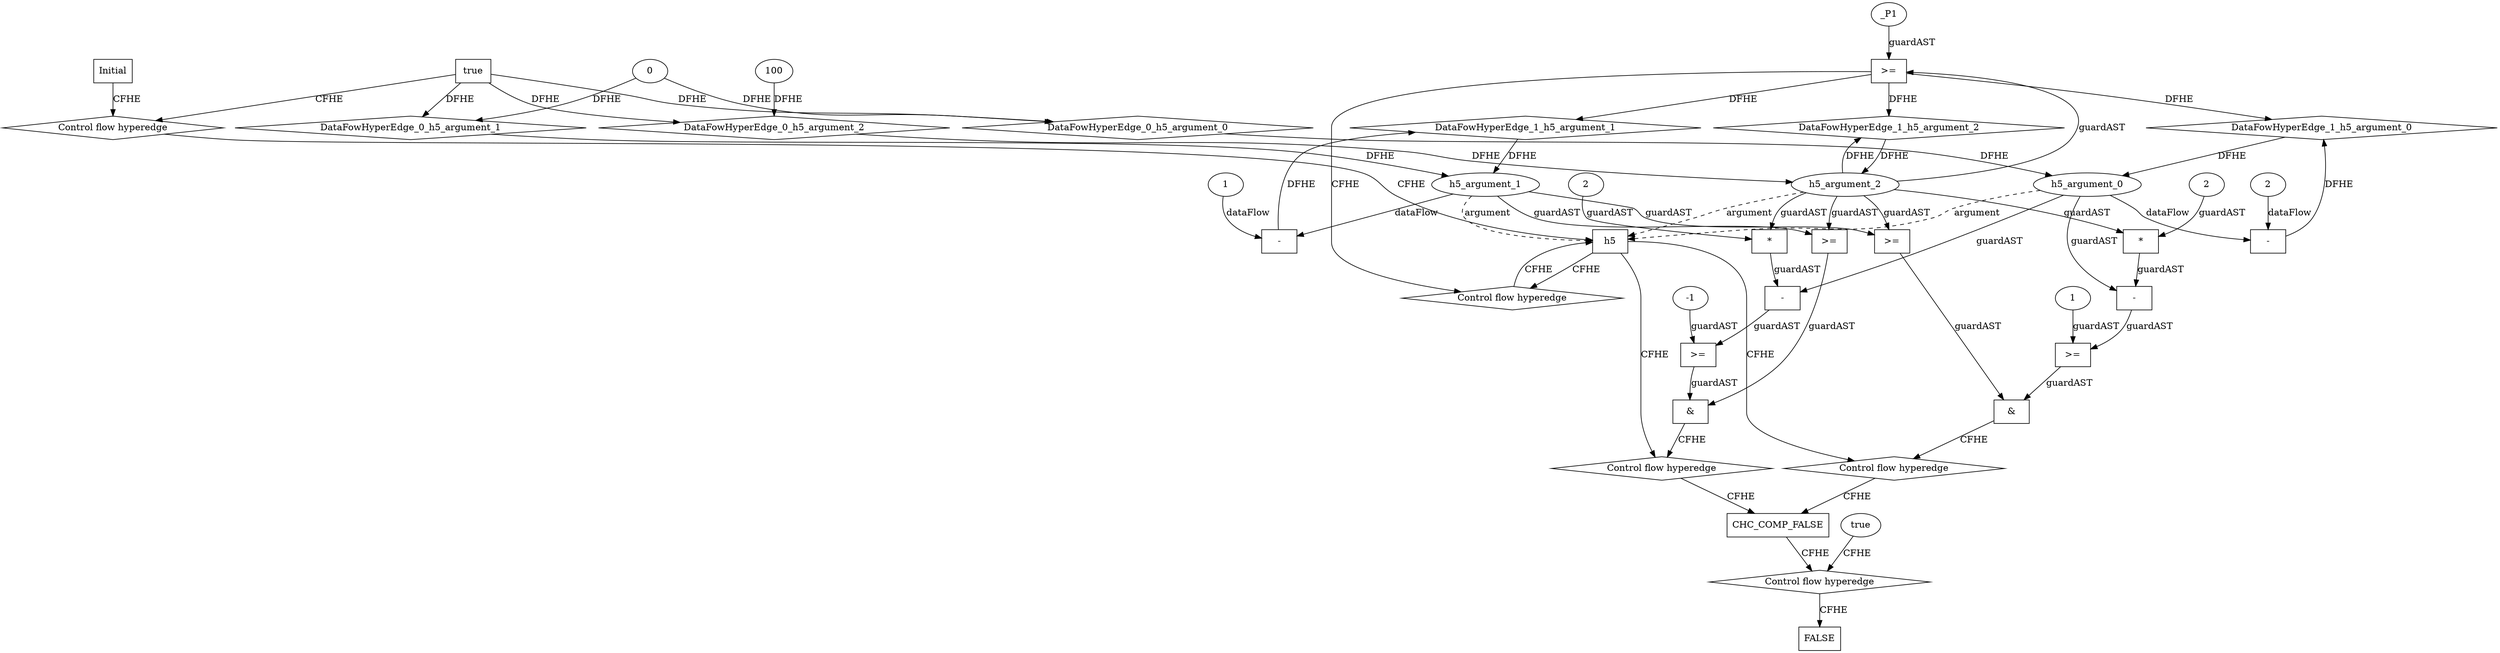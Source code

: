digraph dag {
"CHC_COMP_FALSE" [label="CHC_COMP_FALSE" nodeName="CHC_COMP_FALSE" class=CONTROL  shape="rect"];
"h5" [label="h5" nodeName="h5" class=CONTROL  shape="rect"];
FALSE [label="FALSE" nodeName=FALSE class=CONTROL  shape="rect"];
Initial [label="Initial" nodeName=Initial class=CONTROL  shape="rect"];
ControlFowHyperEdge_0 [label="Control flow hyperedge" nodeName=ControlFowHyperEdge_0 class=controlFlowHyperEdge shape="diamond"];
"Initial" -> ControlFowHyperEdge_0 [label="CFHE"]
ControlFowHyperEdge_0 -> "h5" [label="CFHE"]
ControlFowHyperEdge_1 [label="Control flow hyperedge" nodeName=ControlFowHyperEdge_1 class=controlFlowHyperEdge shape="diamond"];
"h5" -> ControlFowHyperEdge_1 [label="CFHE"]
ControlFowHyperEdge_1 -> "h5" [label="CFHE"]
ControlFowHyperEdge_2 [label="Control flow hyperedge" nodeName=ControlFowHyperEdge_2 class=controlFlowHyperEdge shape="diamond"];
"h5" -> ControlFowHyperEdge_2 [label="CFHE"]
ControlFowHyperEdge_2 -> "CHC_COMP_FALSE" [label="CFHE"]
ControlFowHyperEdge_3 [label="Control flow hyperedge" nodeName=ControlFowHyperEdge_3 class=controlFlowHyperEdge shape="diamond"];
"h5" -> ControlFowHyperEdge_3 [label="CFHE"]
ControlFowHyperEdge_3 -> "CHC_COMP_FALSE" [label="CFHE"]
ControlFowHyperEdge_4 [label="Control flow hyperedge" nodeName=ControlFowHyperEdge_4 class=controlFlowHyperEdge shape="diamond"];
"CHC_COMP_FALSE" -> ControlFowHyperEdge_4 [label="CFHE"]
ControlFowHyperEdge_4 -> "FALSE" [label="CFHE"]
"h5_argument_0" [label="h5_argument_0" nodeName=argument0 class=argument  head="h5" shape="oval"];
"h5_argument_0" -> "h5"[label="argument" style="dashed"]
"h5_argument_1" [label="h5_argument_1" nodeName=argument1 class=argument  head="h5" shape="oval"];
"h5_argument_1" -> "h5"[label="argument" style="dashed"]
"h5_argument_2" [label="h5_argument_2" nodeName=argument2 class=argument  head="h5" shape="oval"];
"h5_argument_2" -> "h5"[label="argument" style="dashed"]

"true_0" [label="true" nodeName="true_0" class=true shape="rect"];
"true_0" -> "ControlFowHyperEdge_0" [label="CFHE"];
"xxxh5___Initial_0xxxdataFlow_0_node_0" [label="0" nodeName="xxxh5___Initial_0xxxdataFlow_0_node_0" class=IdealInt ];


"xxxh5___Initial_0xxxdataFlow2_node_0" [label="100" nodeName="xxxh5___Initial_0xxxdataFlow2_node_0" class=IdealInt ];

"xxxh5___h5_1xxxguard_0_node_0" [label=">=" nodeName="xxxh5___h5_1xxxguard_0_node_0" class=Operator  shape="rect"];
"xxxh5___h5_1xxxguard_0_node_2" [label="_P1" nodeName="xxxh5___h5_1xxxguard_0_node_2" class=symbolicConstant ];
"h5_argument_2" -> "xxxh5___h5_1xxxguard_0_node_0"[label="guardAST"]
"xxxh5___h5_1xxxguard_0_node_2" -> "xxxh5___h5_1xxxguard_0_node_0"[label="guardAST"]

"xxxh5___h5_1xxxguard_0_node_0" -> "ControlFowHyperEdge_1" [label="CFHE"];
"xxxh5___h5_1xxxdataFlow_0_node_0" [label="-" nodeName="xxxh5___h5_1xxxdataFlow_0_node_0" class= Operator shape="rect"];
"xxxh5___h5_1xxxdataFlow_0_node_2" [label="1" nodeName="xxxh5___h5_1xxxdataFlow_0_node_2" class=IdealInt ];
"h5_argument_1" -> "xxxh5___h5_1xxxdataFlow_0_node_0"[label="dataFlow"]
"xxxh5___h5_1xxxdataFlow_0_node_2" -> "xxxh5___h5_1xxxdataFlow_0_node_0"[label="dataFlow"]

"xxxh5___h5_1xxxdataFlow1_node_0" [label="-" nodeName="xxxh5___h5_1xxxdataFlow1_node_0" class= Operator shape="rect"];
"xxxh5___h5_1xxxdataFlow1_node_2" [label="2" nodeName="xxxh5___h5_1xxxdataFlow1_node_2" class=IdealInt ];
"h5_argument_0" -> "xxxh5___h5_1xxxdataFlow1_node_0"[label="dataFlow"]
"xxxh5___h5_1xxxdataFlow1_node_2" -> "xxxh5___h5_1xxxdataFlow1_node_0"[label="dataFlow"]

"xxxCHC_COMP_FALSE___h5_2xxx_and" [label="&" nodeName="xxxCHC_COMP_FALSE___h5_2xxx_and" class=Operator shape="rect"];
"xxxCHC_COMP_FALSE___h5_2xxxguard_0_node_0" [label=">=" nodeName="xxxCHC_COMP_FALSE___h5_2xxxguard_0_node_0" class=Operator  shape="rect"];
"xxxCHC_COMP_FALSE___h5_2xxxguard_0_node_1" [label="-1" nodeName="xxxCHC_COMP_FALSE___h5_2xxxguard_0_node_1" class=IdealInt ];
"xxxCHC_COMP_FALSE___h5_2xxxguard_0_node_2" [label="-" nodeName="xxxCHC_COMP_FALSE___h5_2xxxguard_0_node_2" class= Operator shape="rect"];
"xxxCHC_COMP_FALSE___h5_2xxxguard_0_node_4" [label="*" nodeName="xxxCHC_COMP_FALSE___h5_2xxxguard_0_node_4" class=Operator  shape="rect"];
"xxxCHC_COMP_FALSE___h5_2xxxguard_0_node_5" [label="2" nodeName="xxxCHC_COMP_FALSE___h5_2xxxguard_0_node_5" class=constant ];
"xxxCHC_COMP_FALSE___h5_2xxxguard_0_node_1" -> "xxxCHC_COMP_FALSE___h5_2xxxguard_0_node_0"[label="guardAST"]
"xxxCHC_COMP_FALSE___h5_2xxxguard_0_node_2" -> "xxxCHC_COMP_FALSE___h5_2xxxguard_0_node_0"[label="guardAST"]
"h5_argument_0" -> "xxxCHC_COMP_FALSE___h5_2xxxguard_0_node_2"[label="guardAST"]
"xxxCHC_COMP_FALSE___h5_2xxxguard_0_node_4" -> "xxxCHC_COMP_FALSE___h5_2xxxguard_0_node_2"[label="guardAST"]
"h5_argument_2" -> "xxxCHC_COMP_FALSE___h5_2xxxguard_0_node_4"[label="guardAST"]
"xxxCHC_COMP_FALSE___h5_2xxxguard_0_node_5" -> "xxxCHC_COMP_FALSE___h5_2xxxguard_0_node_4"[label="guardAST"]

"xxxCHC_COMP_FALSE___h5_2xxxguard_0_node_0" -> "xxxCHC_COMP_FALSE___h5_2xxx_and" [label="guardAST"];
"xxxCHC_COMP_FALSE___h5_2xxxguard1_node_0" [label=">=" nodeName="xxxCHC_COMP_FALSE___h5_2xxxguard1_node_0" class=Operator  shape="rect"];
"h5_argument_1" -> "xxxCHC_COMP_FALSE___h5_2xxxguard1_node_0"[label="guardAST"]
"h5_argument_2" -> "xxxCHC_COMP_FALSE___h5_2xxxguard1_node_0"[label="guardAST"]

"xxxCHC_COMP_FALSE___h5_2xxxguard1_node_0" -> "xxxCHC_COMP_FALSE___h5_2xxx_and" [label="guardAST"];
"xxxCHC_COMP_FALSE___h5_2xxx_and" -> "ControlFowHyperEdge_2" [label="CFHE"];
"xxxCHC_COMP_FALSE___h5_3xxx_and" [label="&" nodeName="xxxCHC_COMP_FALSE___h5_3xxx_and" class=Operator shape="rect"];
"xxxCHC_COMP_FALSE___h5_3xxxguard_0_node_0" [label=">=" nodeName="xxxCHC_COMP_FALSE___h5_3xxxguard_0_node_0" class=Operator  shape="rect"];
"xxxCHC_COMP_FALSE___h5_3xxxguard_0_node_1" [label="-" nodeName="xxxCHC_COMP_FALSE___h5_3xxxguard_0_node_1" class= Operator shape="rect"];
"xxxCHC_COMP_FALSE___h5_3xxxguard_0_node_3" [label="*" nodeName="xxxCHC_COMP_FALSE___h5_3xxxguard_0_node_3" class=Operator  shape="rect"];
"xxxCHC_COMP_FALSE___h5_3xxxguard_0_node_4" [label="2" nodeName="xxxCHC_COMP_FALSE___h5_3xxxguard_0_node_4" class=constant ];
"xxxCHC_COMP_FALSE___h5_3xxxguard_0_node_6" [label="1" nodeName="xxxCHC_COMP_FALSE___h5_3xxxguard_0_node_6" class=IdealInt ];
"xxxCHC_COMP_FALSE___h5_3xxxguard_0_node_1" -> "xxxCHC_COMP_FALSE___h5_3xxxguard_0_node_0"[label="guardAST"]
"xxxCHC_COMP_FALSE___h5_3xxxguard_0_node_6" -> "xxxCHC_COMP_FALSE___h5_3xxxguard_0_node_0"[label="guardAST"]
"h5_argument_0" -> "xxxCHC_COMP_FALSE___h5_3xxxguard_0_node_1"[label="guardAST"]
"xxxCHC_COMP_FALSE___h5_3xxxguard_0_node_3" -> "xxxCHC_COMP_FALSE___h5_3xxxguard_0_node_1"[label="guardAST"]
"h5_argument_2" -> "xxxCHC_COMP_FALSE___h5_3xxxguard_0_node_3"[label="guardAST"]
"xxxCHC_COMP_FALSE___h5_3xxxguard_0_node_4" -> "xxxCHC_COMP_FALSE___h5_3xxxguard_0_node_3"[label="guardAST"]

"xxxCHC_COMP_FALSE___h5_3xxxguard_0_node_0" -> "xxxCHC_COMP_FALSE___h5_3xxx_and" [label="guardAST"];
"xxxCHC_COMP_FALSE___h5_3xxxguard1_node_0" [label=">=" nodeName="xxxCHC_COMP_FALSE___h5_3xxxguard1_node_0" class=Operator  shape="rect"];
"h5_argument_1" -> "xxxCHC_COMP_FALSE___h5_3xxxguard1_node_0"[label="guardAST"]
"h5_argument_2" -> "xxxCHC_COMP_FALSE___h5_3xxxguard1_node_0"[label="guardAST"]

"xxxCHC_COMP_FALSE___h5_3xxxguard1_node_0" -> "xxxCHC_COMP_FALSE___h5_3xxx_and" [label="guardAST"];
"xxxCHC_COMP_FALSE___h5_3xxx_and" -> "ControlFowHyperEdge_3" [label="CFHE"];
"xxxFALSE___CHC_COMP_FALSE_4xxxguard_0_node_0" [label="true" nodeName="xxxFALSE___CHC_COMP_FALSE_4xxxguard_0_node_0" class=Constant ];

"xxxFALSE___CHC_COMP_FALSE_4xxxguard_0_node_0" -> "ControlFowHyperEdge_4" [label="CFHE"];
"h5_argument_2" -> "DataFowHyperEdge_1_h5_argument_2"[label="DFHE"]
"DataFowHyperEdge_1_h5_argument_2" [label="DataFowHyperEdge_1_h5_argument_2" nodeName="DataFowHyperEdge_1_h5_argument_2" class=DataFlowHyperedge shape="diamond"];
"DataFowHyperEdge_1_h5_argument_2" -> "h5_argument_2"[label="DFHE"]
"xxxh5___h5_1xxxguard_0_node_0" -> "DataFowHyperEdge_1_h5_argument_2"[label="DFHE"]
"DataFowHyperEdge_0_h5_argument_0" [label="DataFowHyperEdge_0_h5_argument_0" nodeName="DataFowHyperEdge_0_h5_argument_0" class=DataFlowHyperedge shape="diamond"];
"DataFowHyperEdge_0_h5_argument_0" -> "h5_argument_0"[label="DFHE"]
"true_0" -> "DataFowHyperEdge_0_h5_argument_0" [label="DFHE"];
"xxxh5___Initial_0xxxdataFlow_0_node_0" -> "DataFowHyperEdge_0_h5_argument_0" [label="DFHE"];
"DataFowHyperEdge_0_h5_argument_1" [label="DataFowHyperEdge_0_h5_argument_1" nodeName="DataFowHyperEdge_0_h5_argument_1" class=DataFlowHyperedge shape="diamond"];
"DataFowHyperEdge_0_h5_argument_1" -> "h5_argument_1"[label="DFHE"]
"true_0" -> "DataFowHyperEdge_0_h5_argument_1" [label="DFHE"];
"xxxh5___Initial_0xxxdataFlow_0_node_0" -> "DataFowHyperEdge_0_h5_argument_1" [label="DFHE"];
"DataFowHyperEdge_0_h5_argument_2" [label="DataFowHyperEdge_0_h5_argument_2" nodeName="DataFowHyperEdge_0_h5_argument_2" class=DataFlowHyperedge shape="diamond"];
"DataFowHyperEdge_0_h5_argument_2" -> "h5_argument_2"[label="DFHE"]
"true_0" -> "DataFowHyperEdge_0_h5_argument_2" [label="DFHE"];
"xxxh5___Initial_0xxxdataFlow2_node_0" -> "DataFowHyperEdge_0_h5_argument_2" [label="DFHE"];
"DataFowHyperEdge_1_h5_argument_0" [label="DataFowHyperEdge_1_h5_argument_0" nodeName="DataFowHyperEdge_1_h5_argument_0" class=DataFlowHyperedge shape="diamond"];
"DataFowHyperEdge_1_h5_argument_0" -> "h5_argument_0"[label="DFHE"]
"xxxh5___h5_1xxxguard_0_node_0" -> "DataFowHyperEdge_1_h5_argument_0"[label="DFHE"]
"xxxh5___h5_1xxxdataFlow1_node_0" -> "DataFowHyperEdge_1_h5_argument_0" [label="DFHE"];
"DataFowHyperEdge_1_h5_argument_1" [label="DataFowHyperEdge_1_h5_argument_1" nodeName="DataFowHyperEdge_1_h5_argument_1" class=DataFlowHyperedge shape="diamond"];
"DataFowHyperEdge_1_h5_argument_1" -> "h5_argument_1"[label="DFHE"]
"xxxh5___h5_1xxxguard_0_node_0" -> "DataFowHyperEdge_1_h5_argument_1"[label="DFHE"]
"xxxh5___h5_1xxxdataFlow_0_node_0" -> "DataFowHyperEdge_1_h5_argument_1" [label="DFHE"];




}
